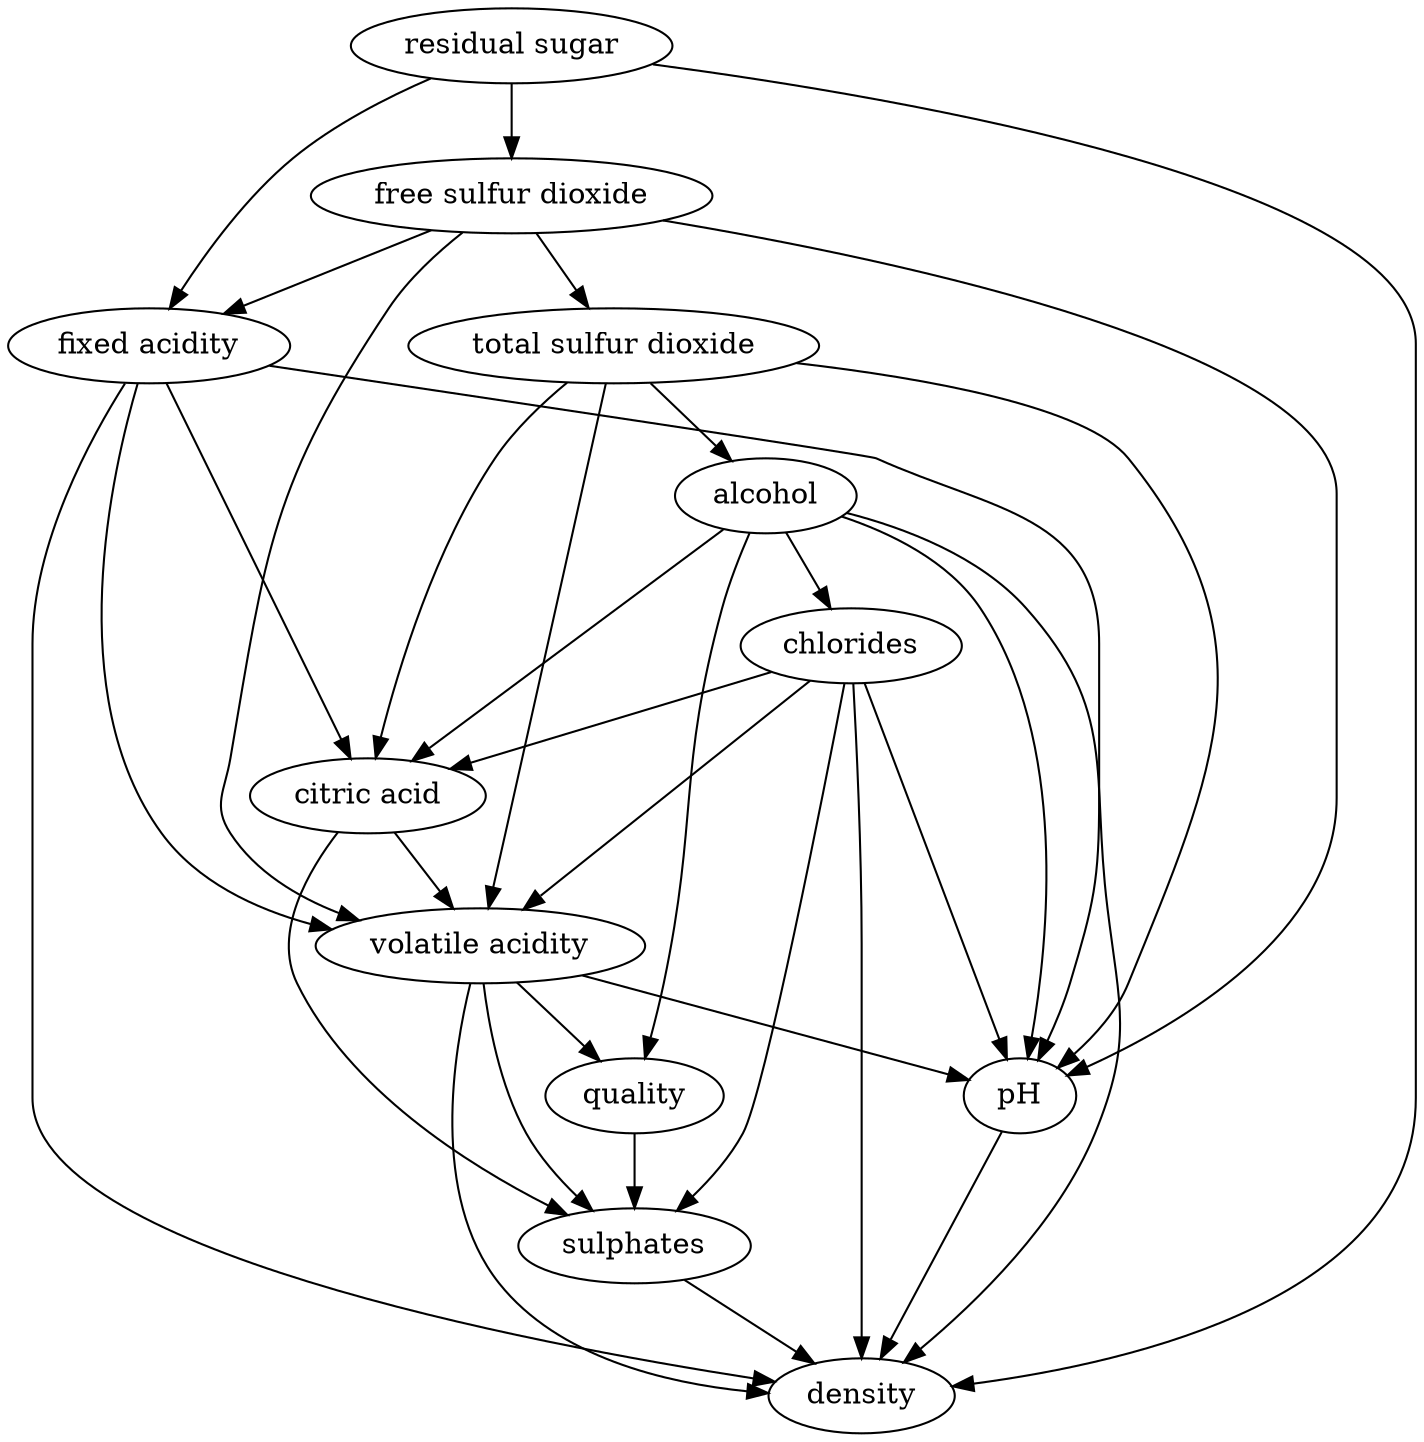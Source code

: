 strict digraph {
	0 [label="fixed acidity"]
	1 [label="volatile acidity"]
	2 [label="citric acid"]
	3 [label="residual sugar"]
	4 [label="chlorides"]
	5 [label="free sulfur dioxide"]
	6 [label="total sulfur dioxide"]
	7 [label="density"]
	8 [label="pH"]
	9 [label="sulphates"]
	10 [label="alcohol"]
	11 [label="quality"]
	0 -> 1
	0 -> 2
	0 -> 7
	0 -> 8
	1 -> 7
	1 -> 8
	1 -> 9
	1 -> 11
	2 -> 1
	2 -> 9
	3 -> 0
	3 -> 5
	3 -> 7
	4 -> 1
	4 -> 2
	4 -> 7
	4 -> 8
	4 -> 9
	5 -> 0
	5 -> 1
	5 -> 6
	5 -> 8
	6 -> 1
	6 -> 2
	6 -> 8
	6 -> 10
	8 -> 7
	9 -> 7
	10 -> 2
	10 -> 4
	10 -> 7
	10 -> 8
	10 -> 11
	11 -> 9
}